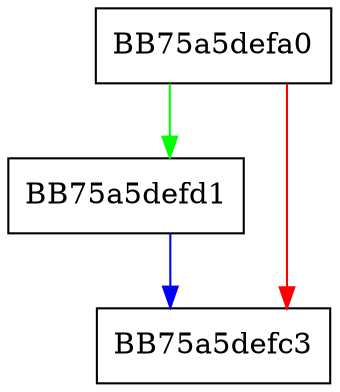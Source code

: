 digraph create {
  node [shape="box"];
  graph [splines=ortho];
  BB75a5defa0 -> BB75a5defd1 [color="green"];
  BB75a5defa0 -> BB75a5defc3 [color="red"];
  BB75a5defd1 -> BB75a5defc3 [color="blue"];
}